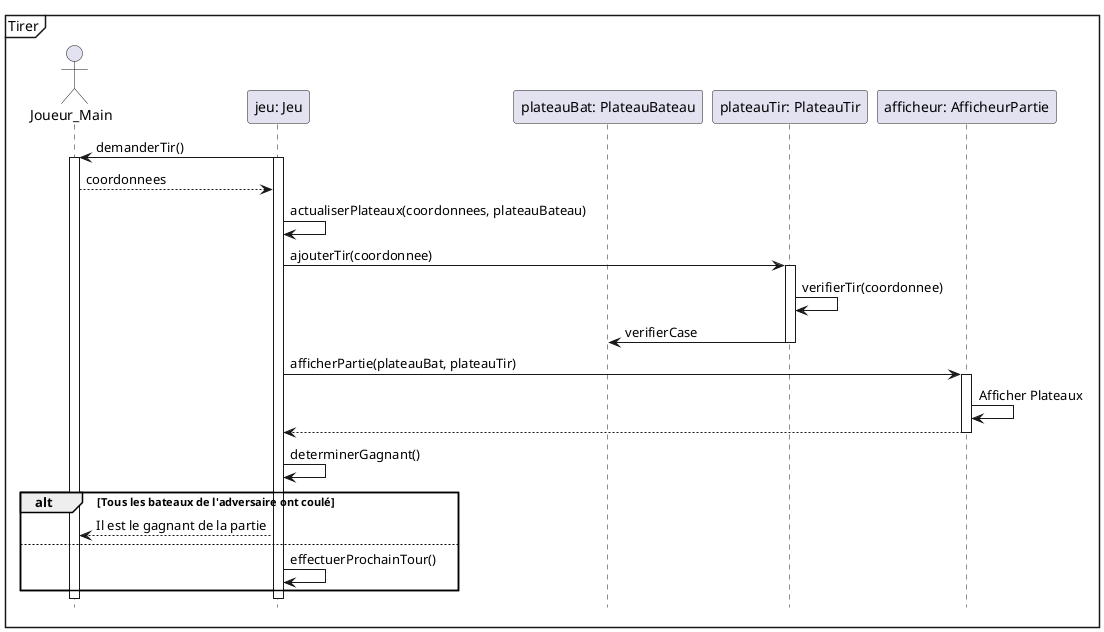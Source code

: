 @startuml
hide footbox
mainframe Tirer

actor Joueur_Main as joueur
participant "jeu: Jeu" as Jeu
participant "plateauBat: PlateauBateau" as platBat
participant "plateauTir: PlateauTir" as platTir
participant "afficheur: AfficheurPartie" as AfficheurPartie



Jeu -> joueur : demanderTir()
activate joueur
activate Jeu
joueur --> Jeu : coordonnees
Jeu -> Jeu : actualiserPlateaux(coordonnees, plateauBateau)
Jeu -> platTir : ajouterTir(coordonnee)
activate platTir
platTir -> platTir : verifierTir(coordonnee)
platTir -> platBat : verifierCase
deactivate platTir
Jeu -> AfficheurPartie: afficherPartie(plateauBat, plateauTir)
activate AfficheurPartie
AfficheurPartie -> AfficheurPartie: Afficher Plateaux
AfficheurPartie --> Jeu
deactivate AfficheurPartie
Jeu -> Jeu: determinerGagnant()
alt Tous les bateaux de l'adversaire ont coulé
Jeu --> joueur: Il est le gagnant de la partie
else
Jeu -> Jeu: effectuerProchainTour()

end

@enduml